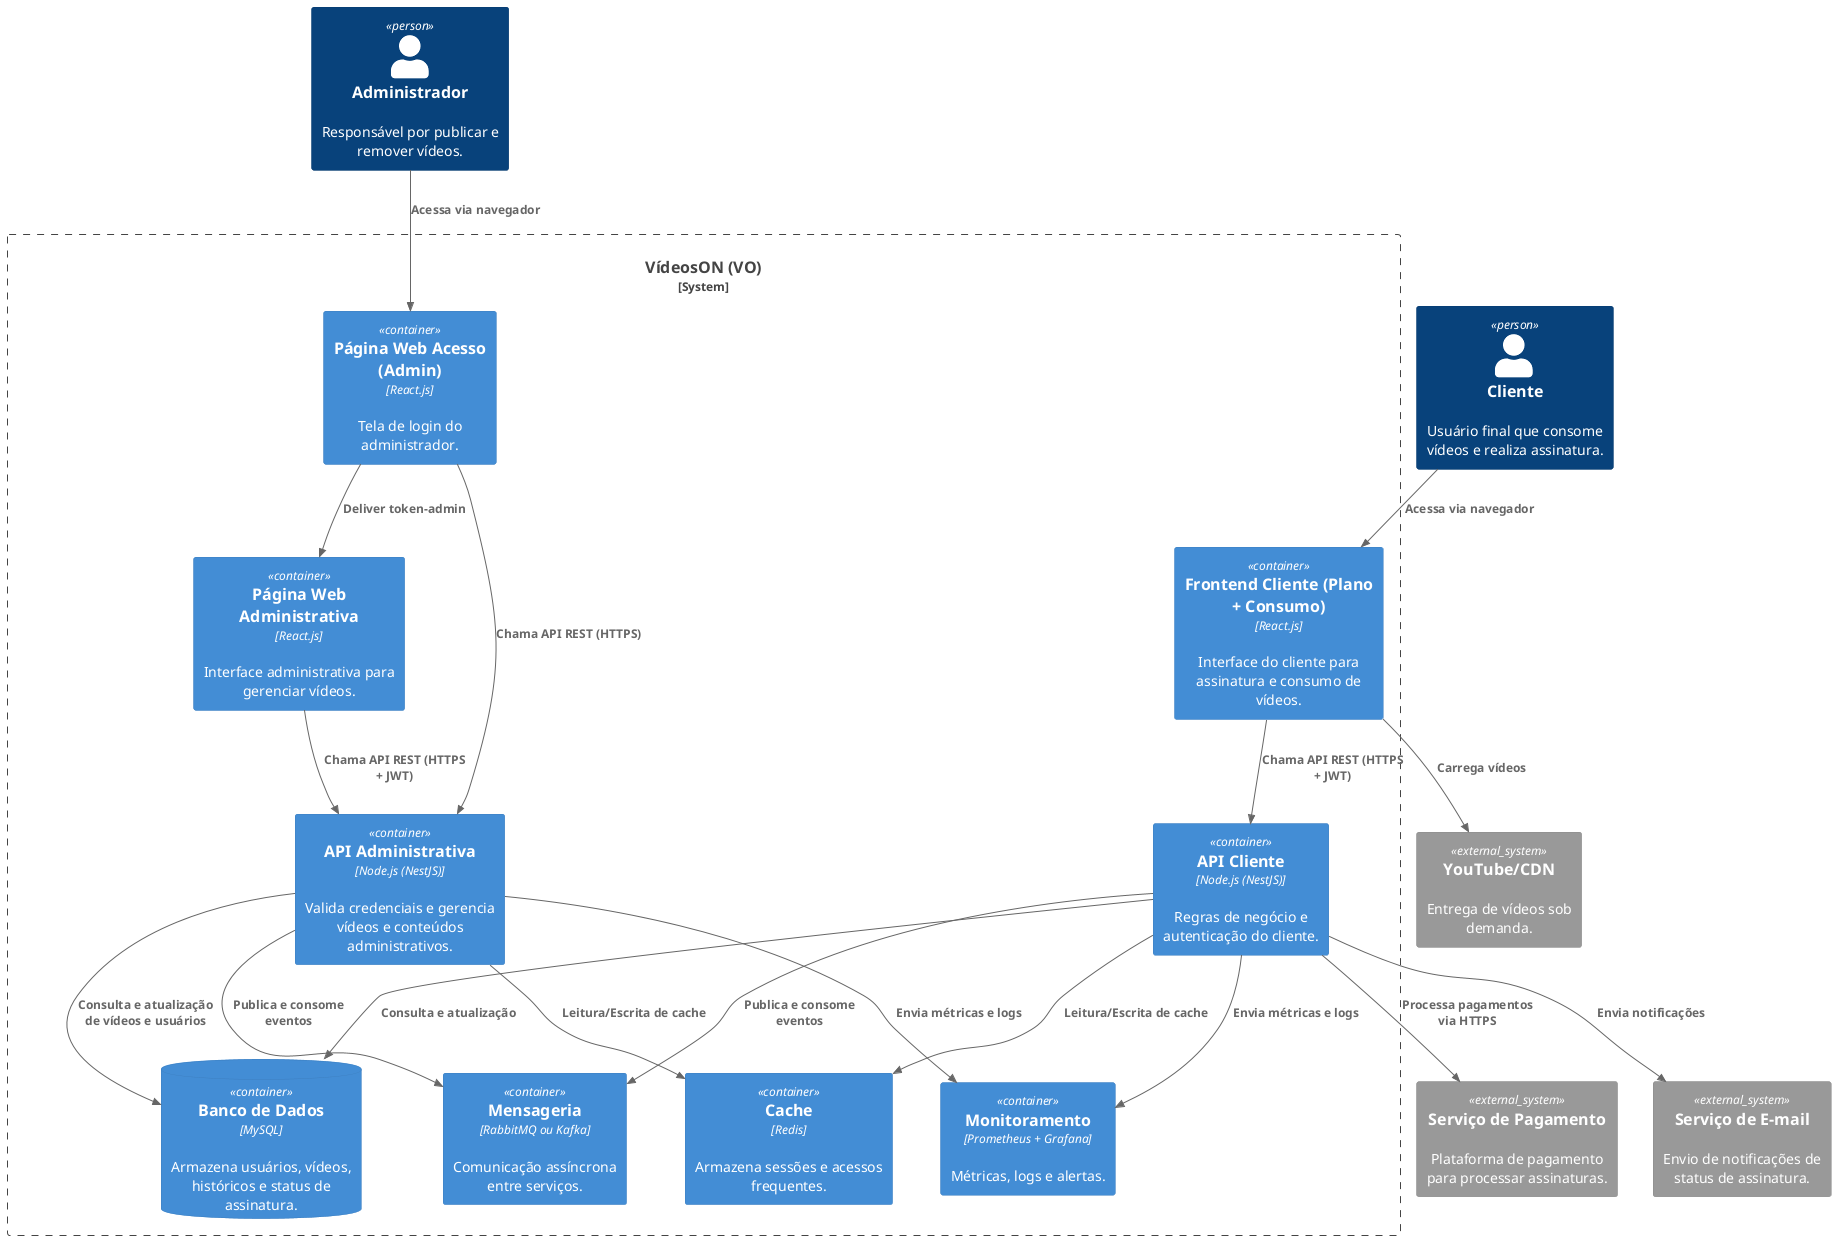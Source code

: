 @startuml

'!includeurl C:\Users\silva\Desktop\n2-arq\n2-arqSoftware\C4-PlantUML
!include <c4/C4_Container.puml>
' Definindo o sistema principal


' Atores externos
Person(admin, "Administrador", "Responsável por publicar e remover vídeos.")
Person(cliente, "Cliente", "Usuário final que consome vídeos e realiza assinatura.")

System_Boundary(s1, "VídeosON (VO)") {


' Admin - dividido com API unificada
Container(webAcessoAdmin, "Página Web Acesso (Admin)", "React.js", "Tela de login do administrador.")
Container(webAdm, "Página Web Administrativa", "React.js", "Interface administrativa para gerenciar vídeos.")
Container(apiAdminUnificada, "API Administrativa", "Node.js (NestJS)", "Valida credenciais e gerencia vídeos e conteúdos administrativos.")

' Cliente
Container(frontendCliente, "Frontend Cliente (Plano + Consumo)", "React.js", "Interface do cliente para assinatura e consumo de vídeos.")
Container(apiCliente, "API Cliente", "Node.js (NestJS)", "Regras de negócio e autenticação do cliente.")


' Infraestrutura
ContainerDb(db, "Banco de Dados", "MySQL", "Armazena usuários, vídeos, históricos e status de assinatura.")
Container(cache, "Cache", "Redis", "Armazena sessões e acessos frequentes.")
Container(mq, "Mensageria", "RabbitMQ ou Kafka", "Comunicação assíncrona entre serviços.")
Container(monitoramento, "Monitoramento", "Prometheus + Grafana", "Métricas, logs e alertas.")
}

' Sistemas externos
System_Ext(pagamento, "Serviço de Pagamento", "Plataforma de pagamento para processar assinaturas.")
System_Ext(email, "Serviço de E-mail", "Envio de notificações de status de assinatura.")
System_Ext(streaming, "YouTube/CDN", "Entrega de vídeos sob demanda.")

' Relacionamentos Cliente
Rel(cliente, frontendCliente, "Acessa via navegador")
Rel(frontendCliente, apiCliente, "Chama API REST (HTTPS + JWT)")
Rel(apiCliente, db, "Consulta e atualização")
Rel(apiCliente, cache, "Leitura/Escrita de cache")
Rel(apiCliente, mq, "Publica e consome eventos")
Rel(apiCliente, monitoramento, "Envia métricas e logs")
Rel(apiCliente, pagamento, "Processa pagamentos via HTTPS")
Rel(apiCliente, email, "Envia notificações")
Rel(frontendCliente, streaming, "Carrega vídeos")

' Relacionamentos Admin
Rel(admin, webAcessoAdmin, "Acessa via navegador")
Rel(webAcessoAdmin, apiAdminUnificada, "Chama API REST (HTTPS)")
Rel(webAcessoAdmin, webAdm, "Deliver token-admin")
Rel(webAdm, apiAdminUnificada, "Chama API REST (HTTPS + JWT)")
Rel(apiAdminUnificada, db, "Consulta e atualização de vídeos e usuários")
Rel(apiAdminUnificada, cache, "Leitura/Escrita de cache")
Rel(apiAdminUnificada, mq, "Publica e consome eventos")
Rel(apiAdminUnificada, monitoramento, "Envia métricas e logs")

@enduml